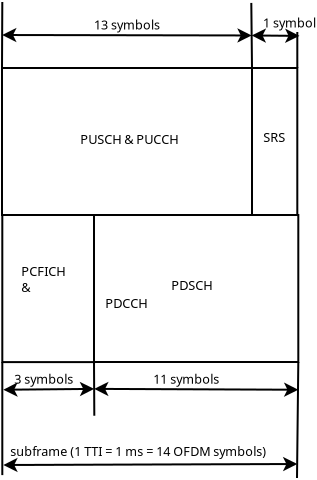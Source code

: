 <?xml version="1.0" encoding="UTF-8"?>
<dia:diagram xmlns:dia="http://www.lysator.liu.se/~alla/dia/">
    <dia:layer name="Background" visible="true" active="true">
        <dia:object type="Standard - Box" version="0" id="O0">
            <dia:attribute name="obj_pos">
                <dia:point val="3.3,12.745"/>
            </dia:attribute>
            <dia:attribute name="obj_bb">
                <dia:rectangle val="3.25,12.695;7.95,20.2"/>
            </dia:attribute>
            <dia:attribute name="elem_corner">
                <dia:point val="3.3,12.745"/>
            </dia:attribute>
            <dia:attribute name="elem_width">
                <dia:real val="4.6"/>
            </dia:attribute>
            <dia:attribute name="elem_height">
                <dia:real val="7.405"/>
            </dia:attribute>
            <dia:attribute name="show_background">
                <dia:boolean val="true"/>
            </dia:attribute>
        </dia:object>
        <dia:object type="Standard - Box" version="0" id="O1">
            <dia:attribute name="obj_pos">
                <dia:point val="7.885,12.795"/>
            </dia:attribute>
            <dia:attribute name="obj_bb">
                <dia:rectangle val="7.835,12.745;18.15,20.195"/>
            </dia:attribute>
            <dia:attribute name="elem_corner">
                <dia:point val="7.885,12.795"/>
            </dia:attribute>
            <dia:attribute name="elem_width">
                <dia:real val="10.215"/>
            </dia:attribute>
            <dia:attribute name="elem_height">
                <dia:real val="7.35"/>
            </dia:attribute>
            <dia:attribute name="show_background">
                <dia:boolean val="true"/>
            </dia:attribute>
        </dia:object>
        <dia:object type="Standard - Box" version="0" id="O2">
            <dia:attribute name="obj_pos">
                <dia:point val="3.285,5.445"/>
            </dia:attribute>
            <dia:attribute name="obj_bb">
                <dia:rectangle val="3.235,5.395;15.95,12.845"/>
            </dia:attribute>
            <dia:attribute name="elem_corner">
                <dia:point val="3.285,5.445"/>
            </dia:attribute>
            <dia:attribute name="elem_width">
                <dia:real val="12.615"/>
            </dia:attribute>
            <dia:attribute name="elem_height">
                <dia:real val="7.35"/>
            </dia:attribute>
            <dia:attribute name="show_background">
                <dia:boolean val="true"/>
            </dia:attribute>
        </dia:object>
        <dia:object type="Standard - Box" version="0" id="O3">
            <dia:attribute name="obj_pos">
                <dia:point val="15.785,5.445"/>
            </dia:attribute>
            <dia:attribute name="obj_bb">
                <dia:rectangle val="15.735,5.395;18.1,12.845"/>
            </dia:attribute>
            <dia:attribute name="elem_corner">
                <dia:point val="15.785,5.445"/>
            </dia:attribute>
            <dia:attribute name="elem_width">
                <dia:real val="2.265"/>
            </dia:attribute>
            <dia:attribute name="elem_height">
                <dia:real val="7.35"/>
            </dia:attribute>
            <dia:attribute name="show_background">
                <dia:boolean val="true"/>
            </dia:attribute>
        </dia:object>
        <dia:object type="Standard - Line" version="0" id="O4">
            <dia:attribute name="obj_pos">
                <dia:point val="3.3,20.15"/>
            </dia:attribute>
            <dia:attribute name="obj_bb">
                <dia:rectangle val="3.25,20.1;3.35,25.85"/>
            </dia:attribute>
            <dia:attribute name="conn_endpoints">
                <dia:point val="3.3,20.15"/>
                <dia:point val="3.3,25.8"/>
            </dia:attribute>
            <dia:attribute name="numcp">
                <dia:int val="1"/>
            </dia:attribute>
            <dia:connections>
                <dia:connection handle="0" to="O0" connection="5"/>
            </dia:connections>
        </dia:object>
        <dia:object type="Standard - Line" version="0" id="O5">
            <dia:attribute name="obj_pos">
                <dia:point val="18.1,20.145"/>
            </dia:attribute>
            <dia:attribute name="obj_bb">
                <dia:rectangle val="17.985,20.094;18.151,25.996"/>
            </dia:attribute>
            <dia:attribute name="conn_endpoints">
                <dia:point val="18.1,20.145"/>
                <dia:point val="18.035,25.946"/>
            </dia:attribute>
            <dia:attribute name="numcp">
                <dia:int val="1"/>
            </dia:attribute>
            <dia:connections>
                <dia:connection handle="0" to="O1" connection="7"/>
            </dia:connections>
        </dia:object>
        <dia:object type="Standard - Text" version="1" id="O6">
            <dia:attribute name="obj_pos">
                <dia:point val="4.25,15.85"/>
            </dia:attribute>
            <dia:attribute name="obj_bb">
                <dia:rectangle val="4.25,15.255;6.57,17.6"/>
            </dia:attribute>
            <dia:attribute name="text">
                <dia:composite type="text">
                    <dia:attribute name="string">
                        <dia:string>#PCFICH
&amp;
                            PDCCH#</dia:string>
                    </dia:attribute>
                    <dia:attribute name="font">
                        <dia:font family="sans" style="0" name="Helvetica"/>
                    </dia:attribute>
                    <dia:attribute name="height">
                        <dia:real val="0.8"/>
                    </dia:attribute>
                    <dia:attribute name="pos">
                        <dia:point val="4.25,15.85"/>
                    </dia:attribute>
                    <dia:attribute name="color">
                        <dia:color val="#000000"/>
                    </dia:attribute>
                    <dia:attribute name="alignment">
                        <dia:enum val="0"/>
                    </dia:attribute>
                </dia:composite>
            </dia:attribute>
            <dia:attribute name="valign">
                <dia:enum val="3"/>
            </dia:attribute>
        </dia:object>
        <dia:object type="Standard - Text" version="1" id="O7">
            <dia:attribute name="obj_pos">
                <dia:point val="11.75,16.55"/>
            </dia:attribute>
            <dia:attribute name="obj_bb">
                <dia:rectangle val="11.75,15.955;13.965,16.7"/>
            </dia:attribute>
            <dia:attribute name="text">
                <dia:composite type="text">
                    <dia:attribute name="string">
                        <dia:string>#PDSCH#</dia:string>
                    </dia:attribute>
                    <dia:attribute name="font">
                        <dia:font family="sans" style="0" name="Helvetica"/>
                    </dia:attribute>
                    <dia:attribute name="height">
                        <dia:real val="0.8"/>
                    </dia:attribute>
                    <dia:attribute name="pos">
                        <dia:point val="11.75,16.55"/>
                    </dia:attribute>
                    <dia:attribute name="color">
                        <dia:color val="#000000"/>
                    </dia:attribute>
                    <dia:attribute name="alignment">
                        <dia:enum val="0"/>
                    </dia:attribute>
                </dia:composite>
            </dia:attribute>
            <dia:attribute name="valign">
                <dia:enum val="3"/>
            </dia:attribute>
        </dia:object>
        <dia:object type="Standard - Text" version="1" id="O8">
            <dia:attribute name="obj_pos">
                <dia:point val="7.2,9.25"/>
            </dia:attribute>
            <dia:attribute name="obj_bb">
                <dia:rectangle val="7.2,8.655;12.525,9.4"/>
            </dia:attribute>
            <dia:attribute name="text">
                <dia:composite type="text">
                    <dia:attribute name="string">
                        <dia:string>#PUSCH &amp; PUCCH#</dia:string>
                    </dia:attribute>
                    <dia:attribute name="font">
                        <dia:font family="sans" style="0" name="Helvetica"/>
                    </dia:attribute>
                    <dia:attribute name="height">
                        <dia:real val="0.8"/>
                    </dia:attribute>
                    <dia:attribute name="pos">
                        <dia:point val="7.2,9.25"/>
                    </dia:attribute>
                    <dia:attribute name="color">
                        <dia:color val="#000000"/>
                    </dia:attribute>
                    <dia:attribute name="alignment">
                        <dia:enum val="0"/>
                    </dia:attribute>
                </dia:composite>
            </dia:attribute>
            <dia:attribute name="valign">
                <dia:enum val="3"/>
            </dia:attribute>
        </dia:object>
        <dia:object type="Standard - Text" version="1" id="O9">
            <dia:attribute name="obj_pos">
                <dia:point val="16.35,9.15"/>
            </dia:attribute>
            <dia:attribute name="obj_bb">
                <dia:rectangle val="16.35,8.555;17.61,9.3"/>
            </dia:attribute>
            <dia:attribute name="text">
                <dia:composite type="text">
                    <dia:attribute name="string">
                        <dia:string>#SRS#</dia:string>
                    </dia:attribute>
                    <dia:attribute name="font">
                        <dia:font family="sans" style="0" name="Helvetica"/>
                    </dia:attribute>
                    <dia:attribute name="height">
                        <dia:real val="0.8"/>
                    </dia:attribute>
                    <dia:attribute name="pos">
                        <dia:point val="16.35,9.15"/>
                    </dia:attribute>
                    <dia:attribute name="color">
                        <dia:color val="#000000"/>
                    </dia:attribute>
                    <dia:attribute name="alignment">
                        <dia:enum val="0"/>
                    </dia:attribute>
                </dia:composite>
            </dia:attribute>
            <dia:attribute name="valign">
                <dia:enum val="3"/>
            </dia:attribute>
        </dia:object>
        <dia:object type="Standard - Line" version="0" id="O10">
            <dia:attribute name="obj_pos">
                <dia:point val="3.35,25.295"/>
            </dia:attribute>
            <dia:attribute name="obj_bb">
                <dia:rectangle val="3.3,24.886;18.1,25.654"/>
            </dia:attribute>
            <dia:attribute name="conn_endpoints">
                <dia:point val="3.35,25.295"/>
                <dia:point val="18.05,25.245"/>
            </dia:attribute>
            <dia:attribute name="numcp">
                <dia:int val="1"/>
            </dia:attribute>
            <dia:attribute name="start_arrow">
                <dia:enum val="22"/>
            </dia:attribute>
            <dia:attribute name="start_arrow_length">
                <dia:real val="0.5"/>
            </dia:attribute>
            <dia:attribute name="start_arrow_width">
                <dia:real val="0.5"/>
            </dia:attribute>
            <dia:attribute name="end_arrow">
                <dia:enum val="22"/>
            </dia:attribute>
            <dia:attribute name="end_arrow_length">
                <dia:real val="0.5"/>
            </dia:attribute>
            <dia:attribute name="end_arrow_width">
                <dia:real val="0.5"/>
            </dia:attribute>
        </dia:object>
        <dia:object type="Standard - Text" version="1" id="O11">
            <dia:attribute name="obj_pos">
                <dia:point val="3.7,24.85"/>
            </dia:attribute>
            <dia:attribute name="obj_bb">
                <dia:rectangle val="3.7,24.265;18.01,24.997"/>
            </dia:attribute>
            <dia:attribute name="text">
                <dia:composite type="text">
                    <dia:attribute name="string">
                        <dia:string>#subframe (1 TTI = 1 ms = 14 OFDM symbols)#</dia:string>
                    </dia:attribute>
                    <dia:attribute name="font">
                        <dia:font family="sans" style="0" name="Helvetica"/>
                    </dia:attribute>
                    <dia:attribute name="height">
                        <dia:real val="0.786"/>
                    </dia:attribute>
                    <dia:attribute name="pos">
                        <dia:point val="3.7,24.85"/>
                    </dia:attribute>
                    <dia:attribute name="color">
                        <dia:color val="#000000"/>
                    </dia:attribute>
                    <dia:attribute name="alignment">
                        <dia:enum val="0"/>
                    </dia:attribute>
                </dia:composite>
            </dia:attribute>
            <dia:attribute name="valign">
                <dia:enum val="3"/>
            </dia:attribute>
        </dia:object>
        <dia:object type="Standard - Text" version="1" id="O12">
            <dia:attribute name="obj_pos">
                <dia:point val="10,22.45"/>
            </dia:attribute>
            <dia:attribute name="obj_bb">
                <dia:rectangle val="10,21.855;10,22.6"/>
            </dia:attribute>
            <dia:attribute name="text">
                <dia:composite type="text">
                    <dia:attribute name="string">
                        <dia:string>##</dia:string>
                    </dia:attribute>
                    <dia:attribute name="font">
                        <dia:font family="sans" style="0" name="Helvetica"/>
                    </dia:attribute>
                    <dia:attribute name="height">
                        <dia:real val="0.8"/>
                    </dia:attribute>
                    <dia:attribute name="pos">
                        <dia:point val="10,22.45"/>
                    </dia:attribute>
                    <dia:attribute name="color">
                        <dia:color val="#000000"/>
                    </dia:attribute>
                    <dia:attribute name="alignment">
                        <dia:enum val="0"/>
                    </dia:attribute>
                </dia:composite>
            </dia:attribute>
            <dia:attribute name="valign">
                <dia:enum val="3"/>
            </dia:attribute>
        </dia:object>
        <dia:object type="Standard - Line" version="0" id="O13">
            <dia:attribute name="obj_pos">
                <dia:point val="7.885,20.145"/>
            </dia:attribute>
            <dia:attribute name="obj_bb">
                <dia:rectangle val="7.835,20.095;7.95,22.883"/>
            </dia:attribute>
            <dia:attribute name="conn_endpoints">
                <dia:point val="7.885,20.145"/>
                <dia:point val="7.9,22.832"/>
            </dia:attribute>
            <dia:attribute name="numcp">
                <dia:int val="1"/>
            </dia:attribute>
            <dia:connections>
                <dia:connection handle="0" to="O1" connection="5"/>
            </dia:connections>
        </dia:object>
        <dia:object type="Standard - Line" version="0" id="O14">
            <dia:attribute name="obj_pos">
                <dia:point val="3.35,21.532"/>
            </dia:attribute>
            <dia:attribute name="obj_bb">
                <dia:rectangle val="3.3,21.134;7.943,21.887"/>
            </dia:attribute>
            <dia:attribute name="conn_endpoints">
                <dia:point val="3.35,21.532"/>
                <dia:point val="7.893,21.489"/>
            </dia:attribute>
            <dia:attribute name="numcp">
                <dia:int val="1"/>
            </dia:attribute>
            <dia:attribute name="start_arrow">
                <dia:enum val="22"/>
            </dia:attribute>
            <dia:attribute name="start_arrow_length">
                <dia:real val="0.5"/>
            </dia:attribute>
            <dia:attribute name="start_arrow_width">
                <dia:real val="0.5"/>
            </dia:attribute>
            <dia:attribute name="end_arrow">
                <dia:enum val="22"/>
            </dia:attribute>
            <dia:attribute name="end_arrow_length">
                <dia:real val="0.5"/>
            </dia:attribute>
            <dia:attribute name="end_arrow_width">
                <dia:real val="0.5"/>
            </dia:attribute>
            <dia:connections>
                <dia:connection handle="1" to="O13" connection="0"/>
            </dia:connections>
        </dia:object>
        <dia:object type="Standard - Line" version="0" id="O15">
            <dia:attribute name="obj_pos">
                <dia:point val="7.893,21.489"/>
            </dia:attribute>
            <dia:attribute name="obj_bb">
                <dia:rectangle val="7.842,21.13;18.15,21.891"/>
            </dia:attribute>
            <dia:attribute name="conn_endpoints">
                <dia:point val="7.893,21.489"/>
                <dia:point val="18.1,21.532"/>
            </dia:attribute>
            <dia:attribute name="numcp">
                <dia:int val="1"/>
            </dia:attribute>
            <dia:attribute name="start_arrow">
                <dia:enum val="22"/>
            </dia:attribute>
            <dia:attribute name="start_arrow_length">
                <dia:real val="0.5"/>
            </dia:attribute>
            <dia:attribute name="start_arrow_width">
                <dia:real val="0.5"/>
            </dia:attribute>
            <dia:attribute name="end_arrow">
                <dia:enum val="22"/>
            </dia:attribute>
            <dia:attribute name="end_arrow_length">
                <dia:real val="0.5"/>
            </dia:attribute>
            <dia:attribute name="end_arrow_width">
                <dia:real val="0.5"/>
            </dia:attribute>
            <dia:connections>
                <dia:connection handle="0" to="O13" connection="0"/>
            </dia:connections>
        </dia:object>
        <dia:object type="Standard - Text" version="1" id="O16">
            <dia:attribute name="obj_pos">
                <dia:point val="8.75,24.133"/>
            </dia:attribute>
            <dia:attribute name="obj_bb">
                <dia:rectangle val="8.75,23.538;8.75,24.282"/>
            </dia:attribute>
            <dia:attribute name="text">
                <dia:composite type="text">
                    <dia:attribute name="string">
                        <dia:string>##</dia:string>
                    </dia:attribute>
                    <dia:attribute name="font">
                        <dia:font family="sans" style="0" name="Helvetica"/>
                    </dia:attribute>
                    <dia:attribute name="height">
                        <dia:real val="0.8"/>
                    </dia:attribute>
                    <dia:attribute name="pos">
                        <dia:point val="8.75,24.133"/>
                    </dia:attribute>
                    <dia:attribute name="color">
                        <dia:color val="#000000"/>
                    </dia:attribute>
                    <dia:attribute name="alignment">
                        <dia:enum val="0"/>
                    </dia:attribute>
                </dia:composite>
            </dia:attribute>
            <dia:attribute name="valign">
                <dia:enum val="3"/>
            </dia:attribute>
        </dia:object>
        <dia:object type="Standard - Text" version="1" id="O17">
            <dia:attribute name="obj_pos">
                <dia:point val="2.2,21.832"/>
            </dia:attribute>
            <dia:attribute name="obj_bb">
                <dia:rectangle val="2.2,21.238;2.2,21.983"/>
            </dia:attribute>
            <dia:attribute name="text">
                <dia:composite type="text">
                    <dia:attribute name="string">
                        <dia:string>##</dia:string>
                    </dia:attribute>
                    <dia:attribute name="font">
                        <dia:font family="sans" style="0" name="Helvetica"/>
                    </dia:attribute>
                    <dia:attribute name="height">
                        <dia:real val="0.8"/>
                    </dia:attribute>
                    <dia:attribute name="pos">
                        <dia:point val="2.2,21.832"/>
                    </dia:attribute>
                    <dia:attribute name="color">
                        <dia:color val="#000000"/>
                    </dia:attribute>
                    <dia:attribute name="alignment">
                        <dia:enum val="0"/>
                    </dia:attribute>
                </dia:composite>
            </dia:attribute>
            <dia:attribute name="valign">
                <dia:enum val="3"/>
            </dia:attribute>
        </dia:object>
        <dia:object type="Standard - Text" version="1" id="O18">
            <dia:attribute name="obj_pos">
                <dia:point val="3.9,21.233"/>
            </dia:attribute>
            <dia:attribute name="obj_bb">
                <dia:rectangle val="3.9,20.648;7.1,21.38"/>
            </dia:attribute>
            <dia:attribute name="text">
                <dia:composite type="text">
                    <dia:attribute name="string">
                        <dia:string>#3 symbols#</dia:string>
                    </dia:attribute>
                    <dia:attribute name="font">
                        <dia:font family="sans" style="0" name="Helvetica"/>
                    </dia:attribute>
                    <dia:attribute name="height">
                        <dia:real val="0.786"/>
                    </dia:attribute>
                    <dia:attribute name="pos">
                        <dia:point val="3.9,21.233"/>
                    </dia:attribute>
                    <dia:attribute name="color">
                        <dia:color val="#000000"/>
                    </dia:attribute>
                    <dia:attribute name="alignment">
                        <dia:enum val="0"/>
                    </dia:attribute>
                </dia:composite>
            </dia:attribute>
            <dia:attribute name="valign">
                <dia:enum val="3"/>
            </dia:attribute>
        </dia:object>
        <dia:object type="Standard - Text" version="1" id="O19">
            <dia:attribute name="obj_pos">
                <dia:point val="10.85,21.233"/>
            </dia:attribute>
            <dia:attribute name="obj_bb">
                <dia:rectangle val="10.85,20.648;14.45,21.38"/>
            </dia:attribute>
            <dia:attribute name="text">
                <dia:composite type="text">
                    <dia:attribute name="string">
                        <dia:string>#11 symbols#</dia:string>
                    </dia:attribute>
                    <dia:attribute name="font">
                        <dia:font family="sans" style="0" name="Helvetica"/>
                    </dia:attribute>
                    <dia:attribute name="height">
                        <dia:real val="0.786"/>
                    </dia:attribute>
                    <dia:attribute name="pos">
                        <dia:point val="10.85,21.233"/>
                    </dia:attribute>
                    <dia:attribute name="color">
                        <dia:color val="#000000"/>
                    </dia:attribute>
                    <dia:attribute name="alignment">
                        <dia:enum val="0"/>
                    </dia:attribute>
                </dia:composite>
            </dia:attribute>
            <dia:attribute name="valign">
                <dia:enum val="3"/>
            </dia:attribute>
        </dia:object>
        <dia:object type="Standard - Line" version="0" id="O20">
            <dia:attribute name="obj_pos">
                <dia:point val="3.285,5.445"/>
            </dia:attribute>
            <dia:attribute name="obj_bb">
                <dia:rectangle val="3.235,2.095;3.35,5.495"/>
            </dia:attribute>
            <dia:attribute name="conn_endpoints">
                <dia:point val="3.285,5.445"/>
                <dia:point val="3.3,2.145"/>
            </dia:attribute>
            <dia:attribute name="numcp">
                <dia:int val="1"/>
            </dia:attribute>
            <dia:connections>
                <dia:connection handle="0" to="O2" connection="0"/>
            </dia:connections>
        </dia:object>
        <dia:object type="Standard - Line" version="0" id="O21">
            <dia:attribute name="obj_pos">
                <dia:point val="15.785,5.445"/>
            </dia:attribute>
            <dia:attribute name="obj_bb">
                <dia:rectangle val="15.7,2.14;15.835,5.496"/>
            </dia:attribute>
            <dia:attribute name="conn_endpoints">
                <dia:point val="15.785,5.445"/>
                <dia:point val="15.75,2.19"/>
            </dia:attribute>
            <dia:attribute name="numcp">
                <dia:int val="1"/>
            </dia:attribute>
            <dia:connections>
                <dia:connection handle="0" to="O3" connection="0"/>
            </dia:connections>
        </dia:object>
        <dia:object type="Standard - Line" version="0" id="O22">
            <dia:attribute name="obj_pos">
                <dia:point val="18.05,5.445"/>
            </dia:attribute>
            <dia:attribute name="obj_bb">
                <dia:rectangle val="18,3.595;18.1,5.495"/>
            </dia:attribute>
            <dia:attribute name="conn_endpoints">
                <dia:point val="18.05,5.445"/>
                <dia:point val="18.05,3.645"/>
            </dia:attribute>
            <dia:attribute name="numcp">
                <dia:int val="1"/>
            </dia:attribute>
            <dia:connections>
                <dia:connection handle="0" to="O3" connection="2"/>
            </dia:connections>
        </dia:object>
        <dia:object type="Standard - Line" version="0" id="O23">
            <dia:attribute name="obj_pos">
                <dia:point val="3.292,3.795"/>
            </dia:attribute>
            <dia:attribute name="obj_bb">
                <dia:rectangle val="3.242,3.435;15.818,4.178"/>
            </dia:attribute>
            <dia:attribute name="conn_endpoints">
                <dia:point val="3.292,3.795"/>
                <dia:point val="15.768,3.818"/>
            </dia:attribute>
            <dia:attribute name="numcp">
                <dia:int val="1"/>
            </dia:attribute>
            <dia:attribute name="start_arrow">
                <dia:enum val="22"/>
            </dia:attribute>
            <dia:attribute name="start_arrow_length">
                <dia:real val="0.5"/>
            </dia:attribute>
            <dia:attribute name="start_arrow_width">
                <dia:real val="0.5"/>
            </dia:attribute>
            <dia:attribute name="end_arrow">
                <dia:enum val="22"/>
            </dia:attribute>
            <dia:attribute name="end_arrow_length">
                <dia:real val="0.5"/>
            </dia:attribute>
            <dia:attribute name="end_arrow_width">
                <dia:real val="0.5"/>
            </dia:attribute>
            <dia:connections>
                <dia:connection handle="0" to="O20" connection="0"/>
                <dia:connection handle="1" to="O21" connection="0"/>
            </dia:connections>
        </dia:object>
        <dia:object type="Standard - Line" version="0" id="O24">
            <dia:attribute name="obj_pos">
                <dia:point val="15.768,3.818"/>
            </dia:attribute>
            <dia:attribute name="obj_bb">
                <dia:rectangle val="15.717,3.462;18.207,4.194"/>
            </dia:attribute>
            <dia:attribute name="conn_endpoints">
                <dia:point val="15.768,3.818"/>
                <dia:point val="18.156,3.839"/>
            </dia:attribute>
            <dia:attribute name="numcp">
                <dia:int val="1"/>
            </dia:attribute>
            <dia:attribute name="start_arrow">
                <dia:enum val="22"/>
            </dia:attribute>
            <dia:attribute name="start_arrow_length">
                <dia:real val="0.5"/>
            </dia:attribute>
            <dia:attribute name="start_arrow_width">
                <dia:real val="0.5"/>
            </dia:attribute>
            <dia:attribute name="end_arrow">
                <dia:enum val="22"/>
            </dia:attribute>
            <dia:attribute name="end_arrow_length">
                <dia:real val="0.5"/>
            </dia:attribute>
            <dia:attribute name="end_arrow_width">
                <dia:real val="0.5"/>
            </dia:attribute>
            <dia:connections>
                <dia:connection handle="0" to="O21" connection="0"/>
            </dia:connections>
        </dia:object>
        <dia:object type="Standard - Text" version="1" id="O25">
            <dia:attribute name="obj_pos">
                <dia:point val="7.885,3.525"/>
            </dia:attribute>
            <dia:attribute name="obj_bb">
                <dia:rectangle val="7.885,2.94;11.485,3.672"/>
            </dia:attribute>
            <dia:attribute name="text">
                <dia:composite type="text">
                    <dia:attribute name="string">
                        <dia:string>#13 symbols#</dia:string>
                    </dia:attribute>
                    <dia:attribute name="font">
                        <dia:font family="sans" style="0" name="Helvetica"/>
                    </dia:attribute>
                    <dia:attribute name="height">
                        <dia:real val="0.786"/>
                    </dia:attribute>
                    <dia:attribute name="pos">
                        <dia:point val="7.885,3.525"/>
                    </dia:attribute>
                    <dia:attribute name="color">
                        <dia:color val="#000000"/>
                    </dia:attribute>
                    <dia:attribute name="alignment">
                        <dia:enum val="0"/>
                    </dia:attribute>
                </dia:composite>
            </dia:attribute>
            <dia:attribute name="valign">
                <dia:enum val="3"/>
            </dia:attribute>
        </dia:object>
        <dia:object type="Standard - Text" version="1" id="O26">
            <dia:attribute name="obj_pos">
                <dia:point val="16.335,3.425"/>
            </dia:attribute>
            <dia:attribute name="obj_bb">
                <dia:rectangle val="16.335,2.84;19.207,3.572"/>
            </dia:attribute>
            <dia:attribute name="text">
                <dia:composite type="text">
                    <dia:attribute name="string">
                        <dia:string>#1 symbol#</dia:string>
                    </dia:attribute>
                    <dia:attribute name="font">
                        <dia:font family="sans" style="0" name="Helvetica"/>
                    </dia:attribute>
                    <dia:attribute name="height">
                        <dia:real val="0.786"/>
                    </dia:attribute>
                    <dia:attribute name="pos">
                        <dia:point val="16.335,3.425"/>
                    </dia:attribute>
                    <dia:attribute name="color">
                        <dia:color val="#000000"/>
                    </dia:attribute>
                    <dia:attribute name="alignment">
                        <dia:enum val="0"/>
                    </dia:attribute>
                </dia:composite>
            </dia:attribute>
            <dia:attribute name="valign">
                <dia:enum val="3"/>
            </dia:attribute>
        </dia:object>
    </dia:layer>
</dia:diagram>
